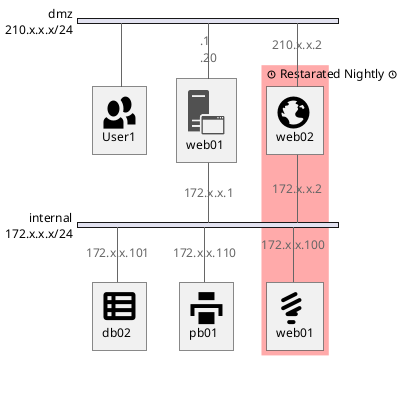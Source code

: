 @startuml
!include <office/Servers/application_server>
!include <office/Servers/application_server_ghosted>
!include <office/Servers/database_server>
!include <office/Servers/database_server_green>
!include <C4/C4_Container>
nwdiag {
    network dmz {
        address = "210.x.x.x/24"
        user1 [description = "<&people*4>\nUser1"]
        ' web01 [ address = "210.x.x.1, 210.x.x.20", description = "<&cog*4>\nweb01" ]
        web01 [address = ".1, .20", description = "<$application_server>\nweb01"]
        web02 [address = "210.x.x.2", description = "<&globe*4>\nweb02"]
    }
    network internal {
        address = "172.x.x.x/24"
        web01 [address = "172.x.x.1"]
        web02 [address = "172.x.x.2"]
        db02 [address = "172.x.x.101", description = "<&spreadsheet*4>\ndb02"]
        pb01 [address = "172.x.x.110", description = "<&print*4>\npb01"]
        db01 [address = "172.x.x.100", description = "<&lightbulb*4>\nweb01"]
    }
    group nightly {
        description = "<&clock> Restarated Nightly <&clock>"
        color = "#FFAAAA"
        web02
        db01
    }
}
@enduml